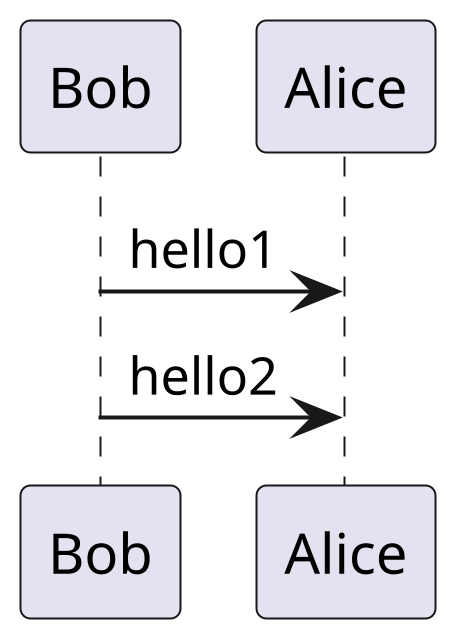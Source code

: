 {
  "sha1": "r7yaqsaz85wbup3182xnpv2h2uvi7ug",
  "insertion": {
    "when": "2024-06-04T17:28:43.429Z",
    "user": "plantuml@gmail.com"
  }
}
@startuml
skinparam dpi 384
Bob -> Alice : hello1
Bob -> Alice : hello2
@enduml
